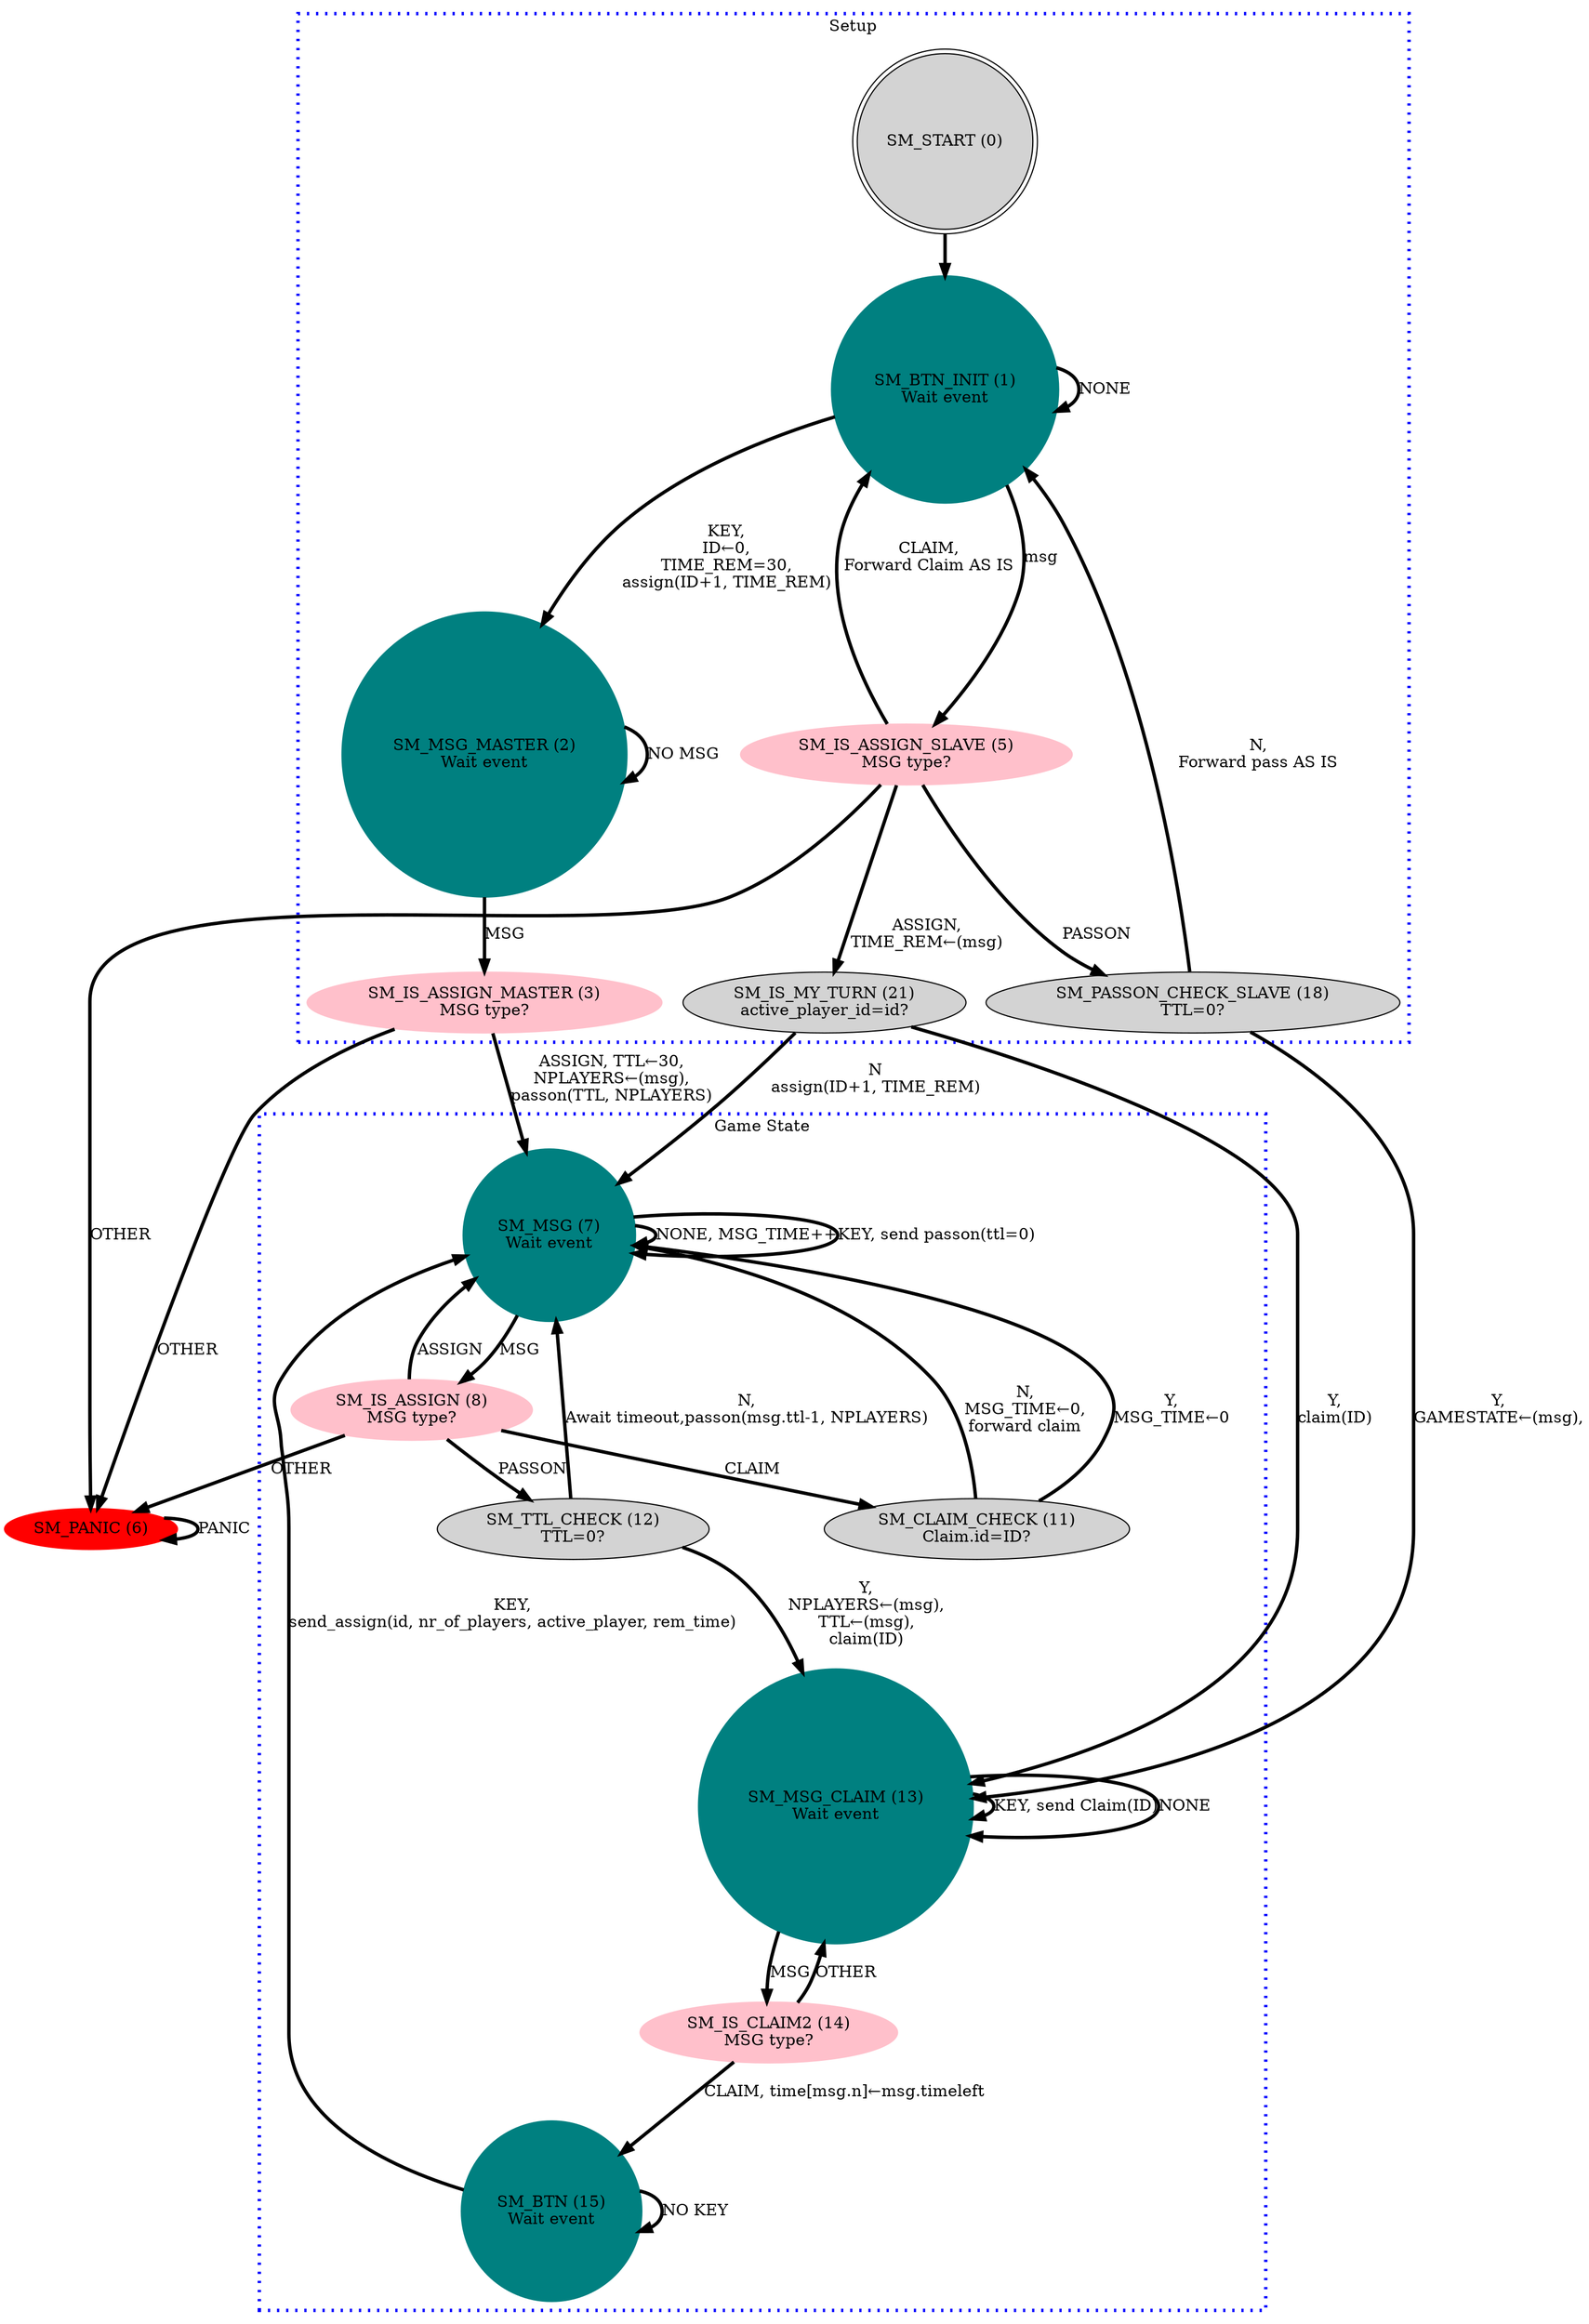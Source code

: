digraph G {
    graph [layout = dot];

    node [style = filled];
    edge [penwidth = 3];

    color = blue;
    penwidth = 3;
    style = dotted;


    subgraph cluster_0 {
        label = "Setup";

        SM_START [label = "SM_START (0)", shape=doublecircle];
        SM_BTN_INIT [label = "SM_BTN_INIT (1)\nWait event", color=teal, shape=circle];
        SM_MSG_MASTER [label = "SM_MSG_MASTER (2)\nWait event", color=teal, shape=circle];
        SM_IS_ASSIGN_MASTER [color = pink, label = "SM_IS_ASSIGN_MASTER (3)\nMSG type?"];
        SM_IS_ASSIGN_SLAVE [color = pink, label = "SM_IS_ASSIGN_SLAVE (5)\nMSG type?"];
        SM_PASSON_CHECK_SLAVE [label = "SM_PASSON_CHECK_SLAVE (18)\nTTL=0?"];
        SM_IS_MY_TURN [label = "SM_IS_MY_TURN (21)\nactive_player_id=id?"];
    }
    SM_PANIC [label = "SM_PANIC (6)", style = filled, color = red];

    subgraph cluster_1 {
        label = "Game State";

        SM_MSG [label = "SM_MSG (7)\nWait event", color=teal, shape=circle];
        SM_IS_ASSIGN [color = pink, label = "SM_IS_ASSIGN (8)\nMSG type?"];
        SM_CLAIM_CHECK [label = "SM_CLAIM_CHECK (11)\nClaim.id=ID?"];
        SM_TTL_CHECK [label = "SM_TTL_CHECK (12)\nTTL=0?"];
        SM_MSG_CLAIM [label = "SM_MSG_CLAIM (13)\nWait event", color=teal, shape=circle];
        SM_IS_CLAIM2 [color = pink, label = "SM_IS_CLAIM2 (14)\nMSG type?"];
        SM_BTN [label = "SM_BTN (15)\nWait event", color=teal, shape=circle];
    }

    // SETUP
    SM_START -> SM_BTN_INIT;
    SM_BTN_INIT -> SM_MSG_MASTER [label = "KEY,\nID←0,\nTIME_REM=30,\nassign(ID+1, TIME_REM)"];
    SM_BTN_INIT -> SM_IS_ASSIGN_SLAVE [label = "msg"];
    SM_BTN_INIT -> SM_BTN_INIT [label = "NONE"];
    SM_MSG_MASTER -> SM_IS_ASSIGN_MASTER [label = "MSG"];
    SM_MSG_MASTER -> SM_MSG_MASTER [label = "NO MSG"];
    SM_IS_ASSIGN_MASTER -> SM_MSG [label = "ASSIGN, TTL←30,\nNPLAYERS←(msg),\npasson(TTL, NPLAYERS)"];
    SM_IS_ASSIGN_MASTER -> SM_PANIC [label = "OTHER"];
    SM_IS_ASSIGN_SLAVE -> SM_IS_MY_TURN [label = "ASSIGN,\nTIME_REM←(msg)"];
    SM_IS_ASSIGN_SLAVE -> SM_BTN_INIT [label = "CLAIM,\nForward Claim AS IS"];
    SM_IS_ASSIGN_SLAVE -> SM_PASSON_CHECK_SLAVE [label = "PASSON"];
    SM_IS_ASSIGN_SLAVE -> SM_PANIC [label = "OTHER"];
    SM_IS_MY_TURN -> SM_MSG [label = "N\nassign(ID+1, TIME_REM)"];
    SM_IS_MY_TURN -> SM_MSG_CLAIM [label = "Y,\nclaim(ID)" ];
    SM_PASSON_CHECK_SLAVE -> SM_MSG_CLAIM [label = "Y,\nGAMESTATE←(msg),\n"];
    SM_PASSON_CHECK_SLAVE -> SM_BTN_INIT [label = "N,\nForward pass AS IS"];

    SM_PANIC -> SM_PANIC [label = "PANIC"];

    // REGULAR GAME
    SM_MSG -> SM_IS_ASSIGN [label = "MSG"];
    SM_MSG -> SM_MSG [label = "NONE, MSG_TIME++"];
    SM_MSG -> SM_MSG [label = "KEY, send passon(ttl=0)"];
    SM_IS_ASSIGN -> SM_MSG [label = "ASSIGN"];
    SM_IS_ASSIGN -> SM_TTL_CHECK [label = "PASSON"];
    SM_IS_ASSIGN -> SM_CLAIM_CHECK [label = "CLAIM"];
    SM_IS_ASSIGN -> SM_PANIC [label = "OTHER"];
    SM_CLAIM_CHECK -> SM_MSG [label = "Y,\nMSG_TIME←0"];
    SM_CLAIM_CHECK -> SM_MSG [label = "N,\nMSG_TIME←0,\nforward claim"];
    SM_TTL_CHECK -> SM_MSG_CLAIM [label = "Y,\nNPLAYERS←(msg),\nTTL←(msg),\nclaim(ID)"];
    SM_TTL_CHECK -> SM_MSG [label = "N,\nAwait timeout,passon(msg.ttl-1, NPLAYERS)"];
    SM_MSG_CLAIM -> SM_IS_CLAIM2 [label = "MSG"];
    SM_MSG_CLAIM -> SM_MSG_CLAIM [label = "KEY, send Claim(ID)"];
    SM_MSG_CLAIM -> SM_MSG_CLAIM [label = "NONE"];

    SM_IS_CLAIM2 -> SM_BTN [label = "CLAIM, time[msg.n]←msg.timeleft"];
    SM_IS_CLAIM2 -> SM_MSG_CLAIM [label = "OTHER"];
    SM_BTN -> SM_MSG [label = "KEY,\nsend_assign(id, nr_of_players, active_player, rem_time)"];
    SM_BTN -> SM_BTN [label = "NO KEY"];
}
